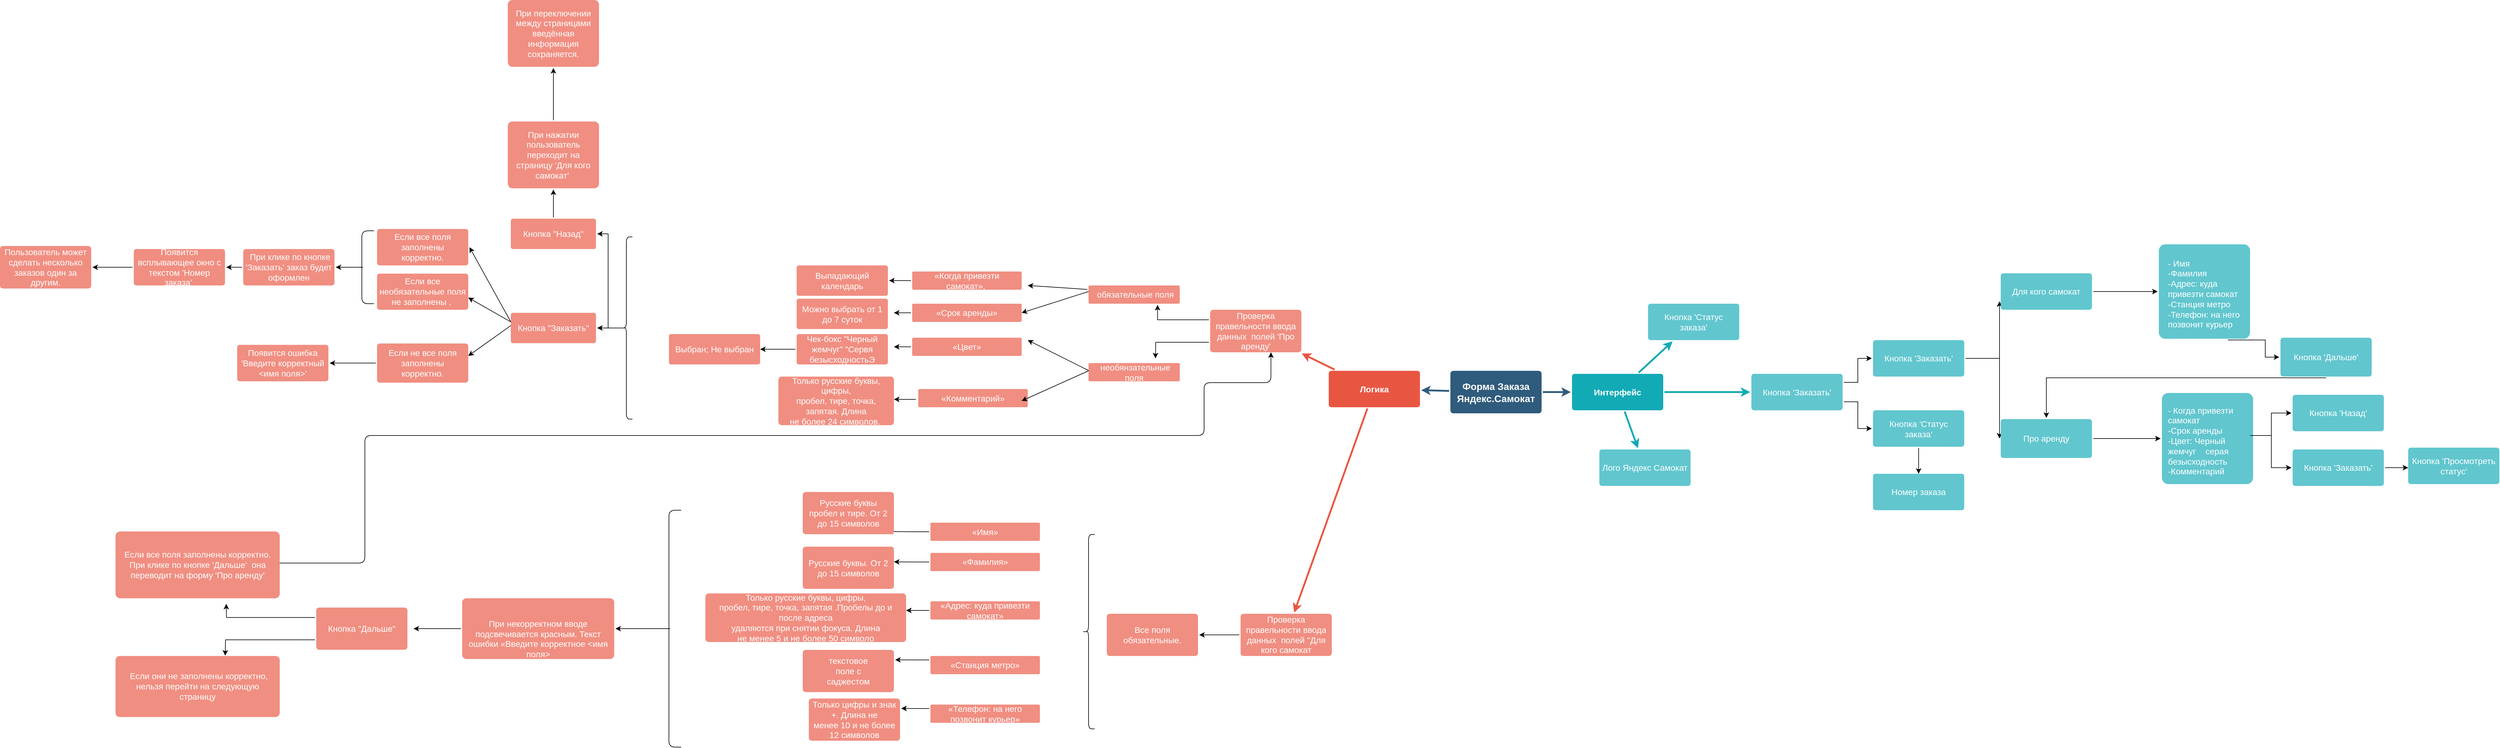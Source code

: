 <mxfile version="13.9.9" type="device"><diagram id="6a731a19-8d31-9384-78a2-239565b7b9f0" name="Page-1"><mxGraphModel dx="6885" dy="2850" grid="1" gridSize="10" guides="1" tooltips="1" connect="1" arrows="1" fold="1" page="1" pageScale="1" pageWidth="1169" pageHeight="827" background="#ffffff" math="0" shadow="0"><root><mxCell id="0"/><mxCell id="1" parent="0"/><mxCell id="1746" value="" style="edgeStyle=none;rounded=0;jumpStyle=none;html=1;shadow=0;labelBackgroundColor=none;startArrow=none;startFill=0;endArrow=classic;endFill=1;jettySize=auto;orthogonalLoop=1;strokeColor=#2F5B7C;strokeWidth=3;fontFamily=Helvetica;fontSize=16;fontColor=#23445D;spacing=5;" parent="1" source="1749" target="1771" edge="1"><mxGeometry relative="1" as="geometry"/></mxCell><mxCell id="1748" value="" style="edgeStyle=none;rounded=0;jumpStyle=none;html=1;shadow=0;labelBackgroundColor=none;startArrow=none;startFill=0;endArrow=classic;endFill=1;jettySize=auto;orthogonalLoop=1;strokeColor=#2F5B7C;strokeWidth=3;fontFamily=Helvetica;fontSize=16;fontColor=#23445D;spacing=5;" parent="1" source="1749" target="1753" edge="1"><mxGeometry relative="1" as="geometry"/></mxCell><mxCell id="1749" value="Форма Заказа Яндекс.Самокат" style="rounded=1;whiteSpace=wrap;html=1;shadow=0;labelBackgroundColor=none;strokeColor=none;strokeWidth=3;fillColor=#2F5B7C;fontFamily=Helvetica;fontSize=16;fontColor=#FFFFFF;align=center;fontStyle=1;spacing=5;arcSize=7;perimeterSpacing=2;" parent="1" vertex="1"><mxGeometry x="495" y="380.5" width="150" height="70" as="geometry"/></mxCell><mxCell id="1750" value="" style="edgeStyle=none;rounded=1;jumpStyle=none;html=1;shadow=0;labelBackgroundColor=none;startArrow=none;startFill=0;jettySize=auto;orthogonalLoop=1;strokeColor=#E85642;strokeWidth=3;fontFamily=Helvetica;fontSize=14;fontColor=#FFFFFF;spacing=5;fontStyle=1;fillColor=#b0e3e6;" parent="1" source="1753" target="1756" edge="1"><mxGeometry relative="1" as="geometry"/></mxCell><mxCell id="1751" value="" style="edgeStyle=none;rounded=1;jumpStyle=none;html=1;shadow=0;labelBackgroundColor=none;startArrow=none;startFill=0;jettySize=auto;orthogonalLoop=1;strokeColor=#E85642;strokeWidth=3;fontFamily=Helvetica;fontSize=14;fontColor=#FFFFFF;spacing=5;fontStyle=1;fillColor=#b0e3e6;" parent="1" source="1753" target="1755" edge="1"><mxGeometry relative="1" as="geometry"/></mxCell><mxCell id="1753" value="Логика" style="rounded=1;whiteSpace=wrap;html=1;shadow=0;labelBackgroundColor=none;strokeColor=none;strokeWidth=3;fillColor=#e85642;fontFamily=Helvetica;fontSize=14;fontColor=#FFFFFF;align=center;spacing=5;fontStyle=1;arcSize=7;perimeterSpacing=2;" parent="1" vertex="1"><mxGeometry x="295" y="380.5" width="150" height="60" as="geometry"/></mxCell><mxCell id="w2kbrGIP9AvG2Ph01cOz-1794" style="edgeStyle=orthogonalEdgeStyle;rounded=0;orthogonalLoop=1;jettySize=auto;html=1;exitX=0;exitY=0.5;exitDx=0;exitDy=0;" edge="1" parent="1" source="1755" target="w2kbrGIP9AvG2Ph01cOz-1793"><mxGeometry relative="1" as="geometry"/></mxCell><mxCell id="1755" value="Проверка правельности ввода данных&amp;nbsp; полей ''Для кого самокат" style="rounded=1;whiteSpace=wrap;html=1;shadow=0;labelBackgroundColor=none;strokeColor=none;strokeWidth=3;fillColor=#f08e81;fontFamily=Helvetica;fontSize=14;fontColor=#FFFFFF;align=center;spacing=5;fontStyle=0;arcSize=7;perimeterSpacing=2;" parent="1" vertex="1"><mxGeometry x="150" y="780.5" width="150" height="69.5" as="geometry"/></mxCell><mxCell id="w2kbrGIP9AvG2Ph01cOz-2081" style="edgeStyle=orthogonalEdgeStyle;rounded=0;orthogonalLoop=1;jettySize=auto;html=1;exitX=0;exitY=0.25;exitDx=0;exitDy=0;entryX=0.75;entryY=1;entryDx=0;entryDy=0;" edge="1" parent="1" source="1756" target="w2kbrGIP9AvG2Ph01cOz-2075"><mxGeometry relative="1" as="geometry"/></mxCell><mxCell id="w2kbrGIP9AvG2Ph01cOz-2082" style="edgeStyle=orthogonalEdgeStyle;rounded=0;orthogonalLoop=1;jettySize=auto;html=1;exitX=0;exitY=0.75;exitDx=0;exitDy=0;" edge="1" parent="1" source="1756"><mxGeometry relative="1" as="geometry"><mxPoint x="10" y="360" as="targetPoint"/></mxGeometry></mxCell><mxCell id="1756" value="Проверка правельности ввода данных&amp;nbsp; полей 'Про аренду'" style="rounded=1;whiteSpace=wrap;html=1;shadow=0;labelBackgroundColor=none;strokeColor=none;strokeWidth=3;fillColor=#f08e81;fontFamily=Helvetica;fontSize=14;fontColor=#FFFFFF;align=center;spacing=5;fontStyle=0;arcSize=7;perimeterSpacing=2;" parent="1" vertex="1"><mxGeometry x="100" y="280" width="150" height="70" as="geometry"/></mxCell><mxCell id="1771" value="Интерфейс" style="rounded=1;whiteSpace=wrap;html=1;shadow=0;labelBackgroundColor=none;strokeColor=none;strokeWidth=3;fillColor=#12aab5;fontFamily=Helvetica;fontSize=14;fontColor=#FFFFFF;align=center;spacing=5;fontStyle=1;arcSize=7;perimeterSpacing=2;" parent="1" vertex="1"><mxGeometry x="695" y="385.5" width="150" height="60" as="geometry"/></mxCell><mxCell id="1772" value="Лого Яндекс Самокат" style="rounded=1;whiteSpace=wrap;html=1;shadow=0;labelBackgroundColor=none;strokeColor=none;strokeWidth=3;fillColor=#61c6ce;fontFamily=Helvetica;fontSize=14;fontColor=#FFFFFF;align=center;spacing=5;fontStyle=0;arcSize=7;perimeterSpacing=2;" parent="1" vertex="1"><mxGeometry x="740" y="510" width="150" height="60" as="geometry"/></mxCell><mxCell id="1773" value="" style="edgeStyle=none;rounded=1;jumpStyle=none;html=1;shadow=0;labelBackgroundColor=none;startArrow=none;startFill=0;jettySize=auto;orthogonalLoop=1;strokeColor=#12AAB5;strokeWidth=3;fontFamily=Helvetica;fontSize=14;fontColor=#FFFFFF;spacing=5;fontStyle=1;fillColor=#b0e3e6;" parent="1" source="1771" target="1772" edge="1"><mxGeometry relative="1" as="geometry"/></mxCell><mxCell id="UYubLCSeGEd3iC1IsO_o-1856" style="edgeStyle=orthogonalEdgeStyle;rounded=0;orthogonalLoop=1;jettySize=auto;html=1;exitX=1;exitY=0.5;exitDx=0;exitDy=0;entryX=0;entryY=0.75;entryDx=0;entryDy=0;" parent="1" source="1774" target="UYubLCSeGEd3iC1IsO_o-1793" edge="1"><mxGeometry relative="1" as="geometry"/></mxCell><mxCell id="UYubLCSeGEd3iC1IsO_o-1858" style="edgeStyle=orthogonalEdgeStyle;rounded=0;orthogonalLoop=1;jettySize=auto;html=1;exitX=1;exitY=0.5;exitDx=0;exitDy=0;entryX=0;entryY=0.5;entryDx=0;entryDy=0;" parent="1" source="1774" target="UYubLCSeGEd3iC1IsO_o-1794" edge="1"><mxGeometry relative="1" as="geometry"/></mxCell><mxCell id="1774" value="Кнопка 'Заказать'" style="rounded=1;whiteSpace=wrap;html=1;shadow=0;labelBackgroundColor=none;strokeColor=none;strokeWidth=3;fillColor=#61c6ce;fontFamily=Helvetica;fontSize=14;fontColor=#FFFFFF;align=center;spacing=5;fontStyle=0;arcSize=7;perimeterSpacing=2;" parent="1" vertex="1"><mxGeometry x="1190" y="330" width="150" height="60" as="geometry"/></mxCell><mxCell id="UYubLCSeGEd3iC1IsO_o-1791" style="edgeStyle=orthogonalEdgeStyle;rounded=0;orthogonalLoop=1;jettySize=auto;html=1;exitX=1;exitY=0.25;exitDx=0;exitDy=0;entryX=0;entryY=0.5;entryDx=0;entryDy=0;" parent="1" source="1776" target="1774" edge="1"><mxGeometry relative="1" as="geometry"/></mxCell><mxCell id="UYubLCSeGEd3iC1IsO_o-1792" style="edgeStyle=orthogonalEdgeStyle;rounded=0;orthogonalLoop=1;jettySize=auto;html=1;exitX=1;exitY=0.75;exitDx=0;exitDy=0;entryX=0;entryY=0.5;entryDx=0;entryDy=0;" parent="1" source="1776" target="UYubLCSeGEd3iC1IsO_o-1779" edge="1"><mxGeometry relative="1" as="geometry"/></mxCell><mxCell id="1776" value="&lt;span&gt;Кнопка 'Заказать'&lt;/span&gt;" style="rounded=1;whiteSpace=wrap;html=1;shadow=0;labelBackgroundColor=none;strokeColor=none;strokeWidth=3;fillColor=#61c6ce;fontFamily=Helvetica;fontSize=14;fontColor=#FFFFFF;align=center;spacing=5;fontStyle=0;arcSize=7;perimeterSpacing=2;" parent="1" vertex="1"><mxGeometry x="990" y="385.5" width="150" height="60" as="geometry"/></mxCell><mxCell id="1777" value="" style="edgeStyle=none;rounded=1;jumpStyle=none;html=1;shadow=0;labelBackgroundColor=none;startArrow=none;startFill=0;jettySize=auto;orthogonalLoop=1;strokeColor=#12AAB5;strokeWidth=3;fontFamily=Helvetica;fontSize=14;fontColor=#FFFFFF;spacing=5;fontStyle=1;fillColor=#b0e3e6;" parent="1" source="1771" target="1776" edge="1"><mxGeometry relative="1" as="geometry"/></mxCell><mxCell id="1778" value="Кнопка 'Статус заказа'" style="rounded=1;whiteSpace=wrap;html=1;shadow=0;labelBackgroundColor=none;strokeColor=none;strokeWidth=3;fillColor=#61c6ce;fontFamily=Helvetica;fontSize=14;fontColor=#FFFFFF;align=center;spacing=5;fontStyle=0;arcSize=7;perimeterSpacing=2;" parent="1" vertex="1"><mxGeometry x="820" y="270" width="150" height="60" as="geometry"/></mxCell><mxCell id="UYubLCSeGEd3iC1IsO_o-1846" style="edgeStyle=orthogonalEdgeStyle;rounded=0;orthogonalLoop=1;jettySize=auto;html=1;exitX=0.5;exitY=1;exitDx=0;exitDy=0;" parent="1" source="UYubLCSeGEd3iC1IsO_o-1779" edge="1"><mxGeometry relative="1" as="geometry"><mxPoint x="1265" y="550" as="targetPoint"/></mxGeometry></mxCell><mxCell id="UYubLCSeGEd3iC1IsO_o-1779" value="Кнопка 'Статус заказа'" style="rounded=1;whiteSpace=wrap;html=1;shadow=0;labelBackgroundColor=none;strokeColor=none;strokeWidth=3;fillColor=#61c6ce;fontFamily=Helvetica;fontSize=14;fontColor=#FFFFFF;align=center;spacing=5;fontStyle=0;arcSize=7;perimeterSpacing=2;" parent="1" vertex="1"><mxGeometry x="1190" y="445.5" width="150" height="60" as="geometry"/></mxCell><mxCell id="UYubLCSeGEd3iC1IsO_o-1787" value="" style="edgeStyle=none;rounded=1;jumpStyle=none;html=1;shadow=0;labelBackgroundColor=none;startArrow=none;startFill=0;jettySize=auto;orthogonalLoop=1;strokeColor=#12AAB5;strokeWidth=3;fontFamily=Helvetica;fontSize=14;fontColor=#FFFFFF;spacing=5;fontStyle=1;fillColor=#b0e3e6;" parent="1" edge="1"><mxGeometry relative="1" as="geometry"><mxPoint x="804.632" y="383.5" as="sourcePoint"/><mxPoint x="860.368" y="332" as="targetPoint"/></mxGeometry></mxCell><mxCell id="UYubLCSeGEd3iC1IsO_o-1839" style="edgeStyle=orthogonalEdgeStyle;rounded=0;orthogonalLoop=1;jettySize=auto;html=1;exitX=1;exitY=0.5;exitDx=0;exitDy=0;entryX=0;entryY=0.5;entryDx=0;entryDy=0;" parent="1" source="UYubLCSeGEd3iC1IsO_o-1793" target="UYubLCSeGEd3iC1IsO_o-1828" edge="1"><mxGeometry relative="1" as="geometry"/></mxCell><mxCell id="UYubLCSeGEd3iC1IsO_o-1793" value="Для кого самокат" style="rounded=1;whiteSpace=wrap;html=1;shadow=0;labelBackgroundColor=none;strokeColor=none;strokeWidth=3;fillColor=#61c6ce;fontFamily=Helvetica;fontSize=14;fontColor=#FFFFFF;align=center;spacing=5;fontStyle=0;arcSize=7;perimeterSpacing=2;" parent="1" vertex="1"><mxGeometry x="1400" y="220" width="150" height="60" as="geometry"/></mxCell><mxCell id="UYubLCSeGEd3iC1IsO_o-1841" style="edgeStyle=orthogonalEdgeStyle;rounded=0;orthogonalLoop=1;jettySize=auto;html=1;exitX=1;exitY=0.5;exitDx=0;exitDy=0;entryX=0;entryY=0.5;entryDx=0;entryDy=0;" parent="1" source="UYubLCSeGEd3iC1IsO_o-1794" target="UYubLCSeGEd3iC1IsO_o-1840" edge="1"><mxGeometry relative="1" as="geometry"/></mxCell><mxCell id="UYubLCSeGEd3iC1IsO_o-1794" value="Про аренду" style="rounded=1;whiteSpace=wrap;html=1;shadow=0;labelBackgroundColor=none;strokeColor=none;strokeWidth=3;fillColor=#61c6ce;fontFamily=Helvetica;fontSize=14;fontColor=#FFFFFF;align=center;spacing=5;fontStyle=0;arcSize=7;perimeterSpacing=2;" parent="1" vertex="1"><mxGeometry x="1400" y="460" width="150" height="64" as="geometry"/></mxCell><mxCell id="UYubLCSeGEd3iC1IsO_o-1870" style="edgeStyle=orthogonalEdgeStyle;rounded=0;orthogonalLoop=1;jettySize=auto;html=1;exitX=0.75;exitY=1;exitDx=0;exitDy=0;" parent="1" source="UYubLCSeGEd3iC1IsO_o-1828" target="UYubLCSeGEd3iC1IsO_o-1850" edge="1"><mxGeometry relative="1" as="geometry"/></mxCell><mxCell id="UYubLCSeGEd3iC1IsO_o-1828" value="" style="rounded=1;whiteSpace=wrap;html=1;shadow=0;labelBackgroundColor=none;strokeColor=none;strokeWidth=3;fillColor=#61c6ce;fontFamily=Helvetica;fontSize=14;fontColor=#FFFFFF;align=center;spacing=5;fontStyle=0;arcSize=7;perimeterSpacing=2;" parent="1" vertex="1"><mxGeometry x="1660" y="172.25" width="150" height="155.5" as="geometry"/></mxCell><mxCell id="UYubLCSeGEd3iC1IsO_o-1833" value="&lt;font style=&quot;font-size: 14px&quot; color=&quot;#ffffff&quot;&gt;&lt;br&gt;&lt;br&gt;- Имя&lt;br&gt;-Фамилия&lt;br&gt;-Адрес: куда привезти самокат&lt;br&gt;-Станция метро&lt;br&gt;-Телефон: на него позвонит курьер&lt;/font&gt;" style="text;html=1;strokeColor=none;fillColor=none;spacing=5;spacingTop=-20;whiteSpace=wrap;overflow=hidden;rounded=0;" parent="1" vertex="1"><mxGeometry x="1670" y="172.25" width="140" height="139.5" as="geometry"/></mxCell><mxCell id="UYubLCSeGEd3iC1IsO_o-1840" value="" style="rounded=1;whiteSpace=wrap;html=1;shadow=0;labelBackgroundColor=none;strokeColor=none;strokeWidth=3;fillColor=#61c6ce;fontFamily=Helvetica;fontSize=14;fontColor=#FFFFFF;align=center;spacing=5;fontStyle=0;arcSize=7;perimeterSpacing=2;" parent="1" vertex="1"><mxGeometry x="1665" y="417" width="150" height="150" as="geometry"/></mxCell><mxCell id="UYubLCSeGEd3iC1IsO_o-1875" style="edgeStyle=orthogonalEdgeStyle;rounded=0;orthogonalLoop=1;jettySize=auto;html=1;exitX=1;exitY=0.5;exitDx=0;exitDy=0;entryX=0;entryY=0.5;entryDx=0;entryDy=0;" parent="1" source="UYubLCSeGEd3iC1IsO_o-1843" target="UYubLCSeGEd3iC1IsO_o-1872" edge="1"><mxGeometry relative="1" as="geometry"/></mxCell><mxCell id="UYubLCSeGEd3iC1IsO_o-1876" style="edgeStyle=orthogonalEdgeStyle;rounded=0;orthogonalLoop=1;jettySize=auto;html=1;exitX=1;exitY=0.5;exitDx=0;exitDy=0;entryX=0;entryY=0.5;entryDx=0;entryDy=0;" parent="1" source="UYubLCSeGEd3iC1IsO_o-1843" target="UYubLCSeGEd3iC1IsO_o-1871" edge="1"><mxGeometry relative="1" as="geometry"/></mxCell><mxCell id="UYubLCSeGEd3iC1IsO_o-1843" value="&lt;font style=&quot;font-size: 14px&quot; color=&quot;#ffffff&quot;&gt;&lt;br&gt;&lt;br&gt;- Когда привезти самокат&lt;br&gt;-Срок аренды&lt;br&gt;-Цвет: Черный жемчуг&amp;nbsp; &amp;nbsp; серая безысходность&lt;br&gt;-Комментарий&lt;br&gt;&lt;/font&gt;" style="text;html=1;strokeColor=none;fillColor=none;spacing=5;spacingTop=-20;whiteSpace=wrap;overflow=hidden;rounded=0;" parent="1" vertex="1"><mxGeometry x="1670" y="414" width="140" height="146" as="geometry"/></mxCell><mxCell id="UYubLCSeGEd3iC1IsO_o-1847" value="Номер заказа" style="rounded=1;whiteSpace=wrap;html=1;shadow=0;labelBackgroundColor=none;strokeColor=none;strokeWidth=3;fillColor=#61c6ce;fontFamily=Helvetica;fontSize=14;fontColor=#FFFFFF;align=center;spacing=5;fontStyle=0;arcSize=7;perimeterSpacing=2;" parent="1" vertex="1"><mxGeometry x="1190" y="550" width="150" height="60" as="geometry"/></mxCell><mxCell id="UYubLCSeGEd3iC1IsO_o-1867" style="edgeStyle=orthogonalEdgeStyle;rounded=0;orthogonalLoop=1;jettySize=auto;html=1;exitX=0.5;exitY=1;exitDx=0;exitDy=0;entryX=0.5;entryY=0;entryDx=0;entryDy=0;" parent="1" source="UYubLCSeGEd3iC1IsO_o-1850" target="UYubLCSeGEd3iC1IsO_o-1794" edge="1"><mxGeometry relative="1" as="geometry"/></mxCell><mxCell id="UYubLCSeGEd3iC1IsO_o-1850" value="Кнопка 'Дальше'" style="rounded=1;whiteSpace=wrap;html=1;shadow=0;labelBackgroundColor=none;strokeColor=none;strokeWidth=3;fillColor=#61c6ce;fontFamily=Helvetica;fontSize=14;fontColor=#FFFFFF;align=center;spacing=5;fontStyle=0;arcSize=7;perimeterSpacing=2;" parent="1" vertex="1"><mxGeometry x="1860" y="326" width="150" height="64" as="geometry"/></mxCell><mxCell id="UYubLCSeGEd3iC1IsO_o-1871" value="Кнопка 'Назад'" style="rounded=1;whiteSpace=wrap;html=1;shadow=0;labelBackgroundColor=none;strokeColor=none;strokeWidth=3;fillColor=#61c6ce;fontFamily=Helvetica;fontSize=14;fontColor=#FFFFFF;align=center;spacing=5;fontStyle=0;arcSize=7;perimeterSpacing=2;" parent="1" vertex="1"><mxGeometry x="1880" y="420" width="150" height="60" as="geometry"/></mxCell><mxCell id="BFGuVrrNIcgHleeimxCv-1802" style="edgeStyle=orthogonalEdgeStyle;rounded=0;orthogonalLoop=1;jettySize=auto;html=1;exitX=1;exitY=0.5;exitDx=0;exitDy=0;" parent="1" source="UYubLCSeGEd3iC1IsO_o-1872" edge="1"><mxGeometry relative="1" as="geometry"><mxPoint x="2070" y="539.857" as="targetPoint"/></mxGeometry></mxCell><mxCell id="UYubLCSeGEd3iC1IsO_o-1872" value="Кнопка 'Заказать'" style="rounded=1;whiteSpace=wrap;html=1;shadow=0;labelBackgroundColor=none;strokeColor=none;strokeWidth=3;fillColor=#61c6ce;fontFamily=Helvetica;fontSize=14;fontColor=#FFFFFF;align=center;spacing=5;fontStyle=0;arcSize=7;perimeterSpacing=2;" parent="1" vertex="1"><mxGeometry x="1880" y="510" width="150" height="60" as="geometry"/></mxCell><mxCell id="w2kbrGIP9AvG2Ph01cOz-2124" style="edgeStyle=orthogonalEdgeStyle;rounded=0;orthogonalLoop=1;jettySize=auto;html=1;exitX=0;exitY=0.5;exitDx=0;exitDy=0;entryX=1;entryY=0.5;entryDx=0;entryDy=0;" edge="1" parent="1" source="UYubLCSeGEd3iC1IsO_o-1880" target="w2kbrGIP9AvG2Ph01cOz-1778"><mxGeometry relative="1" as="geometry"/></mxCell><mxCell id="UYubLCSeGEd3iC1IsO_o-1880" value="Появится всплывающее окно с текстом 'Номер заказа'&amp;nbsp;" style="rounded=1;whiteSpace=wrap;html=1;shadow=0;labelBackgroundColor=none;strokeColor=none;strokeWidth=3;fillColor=#f08e81;fontFamily=Helvetica;fontSize=14;fontColor=#FFFFFF;align=center;spacing=5;fontStyle=0;arcSize=7;perimeterSpacing=2;" parent="1" vertex="1"><mxGeometry x="-1670" y="180" width="150" height="60" as="geometry"/></mxCell><mxCell id="w2kbrGIP9AvG2Ph01cOz-1993" style="edgeStyle=orthogonalEdgeStyle;rounded=0;orthogonalLoop=1;jettySize=auto;html=1;exitX=0.5;exitY=0;exitDx=0;exitDy=0;entryX=0.5;entryY=1;entryDx=0;entryDy=0;" edge="1" parent="1" source="UYubLCSeGEd3iC1IsO_o-1916" target="w2kbrGIP9AvG2Ph01cOz-1790"><mxGeometry relative="1" as="geometry"/></mxCell><mxCell id="UYubLCSeGEd3iC1IsO_o-1916" value="При нажатии пользователь переходит на страницу 'Для кого самокат'&amp;nbsp;" style="rounded=1;whiteSpace=wrap;html=1;shadow=0;labelBackgroundColor=none;strokeColor=none;strokeWidth=3;fillColor=#f08e81;fontFamily=Helvetica;fontSize=14;fontColor=#FFFFFF;align=center;spacing=5;fontStyle=0;arcSize=7;perimeterSpacing=2;" parent="1" vertex="1"><mxGeometry x="-1055" y="-30" width="150" height="110" as="geometry"/></mxCell><mxCell id="BFGuVrrNIcgHleeimxCv-1803" value="Кнопка 'Просмотреть статус'" style="rounded=1;whiteSpace=wrap;html=1;shadow=0;labelBackgroundColor=none;strokeColor=none;strokeWidth=3;fillColor=#61c6ce;fontFamily=Helvetica;fontSize=14;fontColor=#FFFFFF;align=center;spacing=5;fontStyle=0;arcSize=7;perimeterSpacing=2;" parent="1" vertex="1"><mxGeometry x="2070" y="507" width="150" height="60" as="geometry"/></mxCell><mxCell id="w2kbrGIP9AvG2Ph01cOz-1778" value="Пользователь может сделать несколько заказов один за другим." style="rounded=1;whiteSpace=wrap;html=1;shadow=0;labelBackgroundColor=none;strokeColor=none;strokeWidth=3;fillColor=#f08e81;fontFamily=Helvetica;fontSize=14;fontColor=#FFFFFF;align=center;spacing=5;fontStyle=0;arcSize=7;perimeterSpacing=2;" vertex="1" parent="1"><mxGeometry x="-1890" y="175" width="150" height="70" as="geometry"/></mxCell><mxCell id="w2kbrGIP9AvG2Ph01cOz-1790" value="При переключении между страницами введённая&lt;br/&gt;информация сохраняется." style="rounded=1;whiteSpace=wrap;html=1;shadow=0;labelBackgroundColor=none;strokeColor=none;strokeWidth=3;fillColor=#f08e81;fontFamily=Helvetica;fontSize=14;fontColor=#FFFFFF;align=center;spacing=5;fontStyle=0;arcSize=7;perimeterSpacing=2;" vertex="1" parent="1"><mxGeometry x="-1055" y="-230" width="150" height="110" as="geometry"/></mxCell><mxCell id="w2kbrGIP9AvG2Ph01cOz-1793" value="&lt;span&gt;Все поля обязательные.&lt;/span&gt;" style="rounded=1;whiteSpace=wrap;html=1;shadow=0;labelBackgroundColor=none;strokeColor=none;strokeWidth=3;fillColor=#f08e81;fontFamily=Helvetica;fontSize=14;fontColor=#FFFFFF;align=center;spacing=5;fontStyle=0;arcSize=7;perimeterSpacing=2;" vertex="1" parent="1"><mxGeometry x="-70" y="780.5" width="150" height="69.5" as="geometry"/></mxCell><mxCell id="w2kbrGIP9AvG2Ph01cOz-1814" value="Если все поля заполнены корректно." style="rounded=1;whiteSpace=wrap;html=1;shadow=0;labelBackgroundColor=none;strokeColor=none;strokeWidth=3;fillColor=#f08e81;fontFamily=Helvetica;fontSize=14;fontColor=#FFFFFF;align=center;spacing=5;fontStyle=0;arcSize=7;perimeterSpacing=2;" vertex="1" parent="1"><mxGeometry x="-1270" y="147" width="150" height="60" as="geometry"/></mxCell><mxCell id="w2kbrGIP9AvG2Ph01cOz-2023" style="edgeStyle=orthogonalEdgeStyle;rounded=0;orthogonalLoop=1;jettySize=auto;html=1;exitX=0;exitY=0.5;exitDx=0;exitDy=0;entryX=1;entryY=0.5;entryDx=0;entryDy=0;" edge="1" parent="1" source="w2kbrGIP9AvG2Ph01cOz-1815" target="w2kbrGIP9AvG2Ph01cOz-2021"><mxGeometry relative="1" as="geometry"/></mxCell><mxCell id="w2kbrGIP9AvG2Ph01cOz-1815" value="«Когда привезти самокат»,&amp;nbsp;" style="rounded=1;whiteSpace=wrap;html=1;shadow=0;labelBackgroundColor=none;strokeColor=none;strokeWidth=3;fillColor=#f08e81;fontFamily=Helvetica;fontSize=14;fontColor=#FFFFFF;align=center;spacing=5;fontStyle=0;arcSize=7;perimeterSpacing=2;" vertex="1" parent="1"><mxGeometry x="-390" y="217" width="180" height="30" as="geometry"/></mxCell><mxCell id="w2kbrGIP9AvG2Ph01cOz-2054" style="edgeStyle=orthogonalEdgeStyle;rounded=0;orthogonalLoop=1;jettySize=auto;html=1;exitX=0;exitY=0.5;exitDx=0;exitDy=0;" edge="1" parent="1" source="w2kbrGIP9AvG2Ph01cOz-1826"><mxGeometry relative="1" as="geometry"><mxPoint x="-420" y="341" as="targetPoint"/></mxGeometry></mxCell><mxCell id="w2kbrGIP9AvG2Ph01cOz-1826" value="&#10;&#10;«Цвет»&#10;&#10;" style="rounded=1;whiteSpace=wrap;html=1;shadow=0;labelBackgroundColor=none;strokeColor=none;strokeWidth=3;fillColor=#f08e81;fontFamily=Helvetica;fontSize=14;fontColor=#FFFFFF;align=center;spacing=5;fontStyle=0;arcSize=7;perimeterSpacing=2;" vertex="1" parent="1"><mxGeometry x="-390" y="326" width="180" height="30" as="geometry"/></mxCell><mxCell id="w2kbrGIP9AvG2Ph01cOz-1829" value="«Комментарий»" style="rounded=1;whiteSpace=wrap;html=1;shadow=0;labelBackgroundColor=none;strokeColor=none;strokeWidth=3;fillColor=#f08e81;fontFamily=Helvetica;fontSize=14;fontColor=#FFFFFF;align=center;spacing=5;fontStyle=0;arcSize=7;perimeterSpacing=2;" vertex="1" parent="1"><mxGeometry x="-380" y="410.5" width="180" height="30" as="geometry"/></mxCell><mxCell id="w2kbrGIP9AvG2Ph01cOz-2028" style="edgeStyle=orthogonalEdgeStyle;rounded=0;orthogonalLoop=1;jettySize=auto;html=1;exitX=0;exitY=0.5;exitDx=0;exitDy=0;" edge="1" parent="1" source="w2kbrGIP9AvG2Ph01cOz-1833"><mxGeometry relative="1" as="geometry"><mxPoint x="-420" y="285" as="targetPoint"/></mxGeometry></mxCell><mxCell id="w2kbrGIP9AvG2Ph01cOz-1833" value="&#10;&#10;«Срок аренды»&#10;&#10;" style="rounded=1;whiteSpace=wrap;html=1;shadow=0;labelBackgroundColor=none;strokeColor=none;strokeWidth=3;fillColor=#f08e81;fontFamily=Helvetica;fontSize=14;fontColor=#FFFFFF;align=center;spacing=5;fontStyle=0;arcSize=7;perimeterSpacing=2;" vertex="1" parent="1"><mxGeometry x="-390" y="270" width="180" height="30" as="geometry"/></mxCell><mxCell id="w2kbrGIP9AvG2Ph01cOz-2119" style="edgeStyle=orthogonalEdgeStyle;rounded=0;orthogonalLoop=1;jettySize=auto;html=1;exitX=0;exitY=0.5;exitDx=0;exitDy=0;entryX=1;entryY=0.5;entryDx=0;entryDy=0;" edge="1" parent="1" source="w2kbrGIP9AvG2Ph01cOz-1835" target="UYubLCSeGEd3iC1IsO_o-1880"><mxGeometry relative="1" as="geometry"/></mxCell><mxCell id="w2kbrGIP9AvG2Ph01cOz-1835" value="&amp;nbsp;При клике по кнопке 'Заказать' заказ будет оформлен" style="rounded=1;whiteSpace=wrap;html=1;shadow=0;labelBackgroundColor=none;strokeColor=none;strokeWidth=3;fillColor=#f08e81;fontFamily=Helvetica;fontSize=14;fontColor=#FFFFFF;align=center;spacing=5;fontStyle=0;arcSize=7;perimeterSpacing=2;" vertex="1" parent="1"><mxGeometry x="-1490" y="180" width="150" height="60" as="geometry"/></mxCell><mxCell id="w2kbrGIP9AvG2Ph01cOz-1876" value="Если все необязательные поля не заполнены ,&amp;nbsp;" style="rounded=1;whiteSpace=wrap;html=1;shadow=0;labelBackgroundColor=none;strokeColor=none;strokeWidth=3;fillColor=#f08e81;fontFamily=Helvetica;fontSize=14;fontColor=#FFFFFF;align=center;spacing=5;fontStyle=0;arcSize=7;perimeterSpacing=2;" vertex="1" parent="1"><mxGeometry x="-1270" y="220.5" width="150" height="59.5" as="geometry"/></mxCell><mxCell id="w2kbrGIP9AvG2Ph01cOz-1969" style="edgeStyle=orthogonalEdgeStyle;rounded=0;orthogonalLoop=1;jettySize=auto;html=1;exitX=0;exitY=0.5;exitDx=0;exitDy=0;entryX=0.922;entryY=0.912;entryDx=0;entryDy=0;entryPerimeter=0;" edge="1" parent="1" source="w2kbrGIP9AvG2Ph01cOz-1931" target="w2kbrGIP9AvG2Ph01cOz-1964"><mxGeometry relative="1" as="geometry"/></mxCell><mxCell id="w2kbrGIP9AvG2Ph01cOz-1931" value="&#10;&#10;«Имя»&#10;&#10;" style="rounded=1;whiteSpace=wrap;html=1;shadow=0;labelBackgroundColor=none;strokeColor=none;strokeWidth=3;fillColor=#f08e81;fontFamily=Helvetica;fontSize=14;fontColor=#FFFFFF;align=center;spacing=5;fontStyle=0;arcSize=7;perimeterSpacing=2;" vertex="1" parent="1"><mxGeometry x="-360" y="630.5" width="180" height="30" as="geometry"/></mxCell><mxCell id="w2kbrGIP9AvG2Ph01cOz-1974" style="edgeStyle=orthogonalEdgeStyle;rounded=0;orthogonalLoop=1;jettySize=auto;html=1;exitX=0;exitY=0.5;exitDx=0;exitDy=0;" edge="1" parent="1" source="w2kbrGIP9AvG2Ph01cOz-1933"><mxGeometry relative="1" as="geometry"><mxPoint x="-420" y="695" as="targetPoint"/></mxGeometry></mxCell><mxCell id="w2kbrGIP9AvG2Ph01cOz-1933" value="&#10;&#10;«Фамилия»&#10;&#10;" style="rounded=1;whiteSpace=wrap;html=1;shadow=0;labelBackgroundColor=none;strokeColor=none;strokeWidth=3;fillColor=#f08e81;fontFamily=Helvetica;fontSize=14;fontColor=#FFFFFF;align=center;spacing=5;fontStyle=0;arcSize=7;perimeterSpacing=2;" vertex="1" parent="1"><mxGeometry x="-360" y="680.25" width="180" height="30" as="geometry"/></mxCell><mxCell id="w2kbrGIP9AvG2Ph01cOz-1976" style="edgeStyle=orthogonalEdgeStyle;rounded=0;orthogonalLoop=1;jettySize=auto;html=1;exitX=0;exitY=0.5;exitDx=0;exitDy=0;" edge="1" parent="1" source="w2kbrGIP9AvG2Ph01cOz-1934"><mxGeometry relative="1" as="geometry"><mxPoint x="-400" y="775" as="targetPoint"/></mxGeometry></mxCell><mxCell id="w2kbrGIP9AvG2Ph01cOz-1934" value="&#10;&#10;«Адрес: куда привезти самокат»&#10;&#10;" style="rounded=1;whiteSpace=wrap;html=1;shadow=0;labelBackgroundColor=none;strokeColor=none;strokeWidth=3;fillColor=#f08e81;fontFamily=Helvetica;fontSize=14;fontColor=#FFFFFF;align=center;spacing=5;fontStyle=0;arcSize=7;perimeterSpacing=2;" vertex="1" parent="1"><mxGeometry x="-360" y="760" width="180" height="30" as="geometry"/></mxCell><mxCell id="w2kbrGIP9AvG2Ph01cOz-1981" style="edgeStyle=orthogonalEdgeStyle;rounded=0;orthogonalLoop=1;jettySize=auto;html=1;exitX=0;exitY=0.25;exitDx=0;exitDy=0;entryX=1;entryY=0.25;entryDx=0;entryDy=0;" edge="1" parent="1" source="w2kbrGIP9AvG2Ph01cOz-1955" target="w2kbrGIP9AvG2Ph01cOz-1980"><mxGeometry relative="1" as="geometry"/></mxCell><mxCell id="w2kbrGIP9AvG2Ph01cOz-1955" value="&#10;&#10;«Станция метро»&#10;&#10;" style="rounded=1;whiteSpace=wrap;html=1;shadow=0;labelBackgroundColor=none;strokeColor=none;strokeWidth=3;fillColor=#f08e81;fontFamily=Helvetica;fontSize=14;fontColor=#FFFFFF;align=center;spacing=5;fontStyle=0;arcSize=7;perimeterSpacing=2;" vertex="1" parent="1"><mxGeometry x="-360" y="850" width="180" height="30" as="geometry"/></mxCell><mxCell id="w2kbrGIP9AvG2Ph01cOz-1984" style="edgeStyle=orthogonalEdgeStyle;rounded=0;orthogonalLoop=1;jettySize=auto;html=1;exitX=0;exitY=0.25;exitDx=0;exitDy=0;entryX=1;entryY=0.25;entryDx=0;entryDy=0;" edge="1" parent="1" source="w2kbrGIP9AvG2Ph01cOz-1956" target="w2kbrGIP9AvG2Ph01cOz-1982"><mxGeometry relative="1" as="geometry"/></mxCell><mxCell id="w2kbrGIP9AvG2Ph01cOz-1956" value="&#10;&#10;«Телефон: на него позвонит курьер»&#10;&#10;" style="rounded=1;whiteSpace=wrap;html=1;shadow=0;labelBackgroundColor=none;strokeColor=none;strokeWidth=3;fillColor=#f08e81;fontFamily=Helvetica;fontSize=14;fontColor=#FFFFFF;align=center;spacing=5;fontStyle=0;arcSize=7;perimeterSpacing=2;" vertex="1" parent="1"><mxGeometry x="-360" y="930" width="180" height="30" as="geometry"/></mxCell><mxCell id="w2kbrGIP9AvG2Ph01cOz-1964" value="Русские буквы пробел и тире. От 2 до 15 символов" style="rounded=1;whiteSpace=wrap;html=1;shadow=0;labelBackgroundColor=none;strokeColor=none;strokeWidth=3;fillColor=#f08e81;fontFamily=Helvetica;fontSize=14;fontColor=#FFFFFF;align=center;spacing=5;fontStyle=0;arcSize=7;perimeterSpacing=2;" vertex="1" parent="1"><mxGeometry x="-570" y="580" width="150" height="69.5" as="geometry"/></mxCell><mxCell id="w2kbrGIP9AvG2Ph01cOz-1987" style="edgeStyle=orthogonalEdgeStyle;rounded=0;orthogonalLoop=1;jettySize=auto;html=1;exitX=0;exitY=0.5;exitDx=0;exitDy=0;" edge="1" parent="1" source="w2kbrGIP9AvG2Ph01cOz-1967"><mxGeometry relative="1" as="geometry"><mxPoint x="-1210" y="805" as="targetPoint"/></mxGeometry></mxCell><mxCell id="w2kbrGIP9AvG2Ph01cOz-1967" value="&lt;br&gt;&lt;br&gt;При некорректном вводе&lt;br&gt;подсвечивается красным. Текст&lt;br&gt;ошибки «Введите корректное &amp;lt;имя поля&amp;gt;&lt;br&gt;" style="rounded=1;whiteSpace=wrap;html=1;shadow=0;labelBackgroundColor=none;strokeColor=none;strokeWidth=3;fillColor=#f08e81;fontFamily=Helvetica;fontSize=14;fontColor=#FFFFFF;align=center;spacing=5;fontStyle=0;arcSize=7;perimeterSpacing=2;" vertex="1" parent="1"><mxGeometry x="-1130" y="755" width="250" height="100" as="geometry"/></mxCell><mxCell id="w2kbrGIP9AvG2Ph01cOz-1970" value="Русские буквы. От 2 до 15 символов" style="rounded=1;whiteSpace=wrap;html=1;shadow=0;labelBackgroundColor=none;strokeColor=none;strokeWidth=3;fillColor=#f08e81;fontFamily=Helvetica;fontSize=14;fontColor=#FFFFFF;align=center;spacing=5;fontStyle=0;arcSize=7;perimeterSpacing=2;" vertex="1" parent="1"><mxGeometry x="-570" y="670" width="150" height="69.5" as="geometry"/></mxCell><mxCell id="w2kbrGIP9AvG2Ph01cOz-1975" value="Только русские буквы, цифры,&lt;br&gt;пробел, тире, точка, запятая .Пробелы до и после адреса&lt;br&gt;удаляются при снятии фокуса.&amp;nbsp;Длина&lt;br/&gt;не менее 5 и не более 50 символо" style="rounded=1;whiteSpace=wrap;html=1;shadow=0;labelBackgroundColor=none;strokeColor=none;strokeWidth=3;fillColor=#f08e81;fontFamily=Helvetica;fontSize=14;fontColor=#FFFFFF;align=center;spacing=5;fontStyle=0;arcSize=7;perimeterSpacing=2;" vertex="1" parent="1"><mxGeometry x="-730" y="747" width="330" height="80" as="geometry"/></mxCell><mxCell id="w2kbrGIP9AvG2Ph01cOz-1980" value="&#10;&#10;текстовое&#10;поле с&#10;саджестом&#10;&#10;" style="rounded=1;whiteSpace=wrap;html=1;shadow=0;labelBackgroundColor=none;strokeColor=none;strokeWidth=3;fillColor=#f08e81;fontFamily=Helvetica;fontSize=14;fontColor=#FFFFFF;align=center;spacing=5;fontStyle=0;arcSize=7;perimeterSpacing=2;" vertex="1" parent="1"><mxGeometry x="-570" y="840" width="150" height="69.5" as="geometry"/></mxCell><mxCell id="w2kbrGIP9AvG2Ph01cOz-1982" value="Только цифры и знак +. Длина не&lt;br/&gt;менее 10 и не более 12 символов" style="rounded=1;whiteSpace=wrap;html=1;shadow=0;labelBackgroundColor=none;strokeColor=none;strokeWidth=3;fillColor=#f08e81;fontFamily=Helvetica;fontSize=14;fontColor=#FFFFFF;align=center;spacing=5;fontStyle=0;arcSize=7;perimeterSpacing=2;" vertex="1" parent="1"><mxGeometry x="-560" y="920" width="150" height="69.5" as="geometry"/></mxCell><mxCell id="w2kbrGIP9AvG2Ph01cOz-1986" style="edgeStyle=orthogonalEdgeStyle;rounded=0;orthogonalLoop=1;jettySize=auto;html=1;exitX=0.1;exitY=0.5;exitDx=0;exitDy=0;exitPerimeter=0;entryX=1;entryY=0.5;entryDx=0;entryDy=0;" edge="1" parent="1" source="w2kbrGIP9AvG2Ph01cOz-1985" target="w2kbrGIP9AvG2Ph01cOz-1967"><mxGeometry relative="1" as="geometry"/></mxCell><mxCell id="w2kbrGIP9AvG2Ph01cOz-1985" value="" style="shape=curlyBracket;whiteSpace=wrap;html=1;rounded=1;size=0;" vertex="1" parent="1"><mxGeometry x="-790" y="610" width="20" height="390" as="geometry"/></mxCell><mxCell id="w2kbrGIP9AvG2Ph01cOz-1989" style="edgeStyle=orthogonalEdgeStyle;rounded=0;orthogonalLoop=1;jettySize=auto;html=1;exitX=0;exitY=0.25;exitDx=0;exitDy=0;entryX=0.562;entryY=1.069;entryDx=0;entryDy=0;entryPerimeter=0;" edge="1" parent="1" source="w2kbrGIP9AvG2Ph01cOz-1988"><mxGeometry relative="1" as="geometry"><mxPoint x="-1518.012" y="764.211" as="targetPoint"/></mxGeometry></mxCell><mxCell id="w2kbrGIP9AvG2Ph01cOz-1990" style="edgeStyle=orthogonalEdgeStyle;rounded=0;orthogonalLoop=1;jettySize=auto;html=1;exitX=0;exitY=0.75;exitDx=0;exitDy=0;entryX=0.556;entryY=0.012;entryDx=0;entryDy=0;entryPerimeter=0;" edge="1" parent="1" source="w2kbrGIP9AvG2Ph01cOz-1988"><mxGeometry relative="1" as="geometry"><mxPoint x="-1519.656" y="849.368" as="targetPoint"/></mxGeometry></mxCell><mxCell id="w2kbrGIP9AvG2Ph01cOz-1988" value="Кнопка &quot;Дальше&quot;" style="rounded=1;whiteSpace=wrap;html=1;shadow=0;labelBackgroundColor=none;strokeColor=none;strokeWidth=3;fillColor=#f08e81;fontFamily=Helvetica;fontSize=14;fontColor=#FFFFFF;align=center;spacing=5;fontStyle=0;arcSize=7;perimeterSpacing=2;" vertex="1" parent="1"><mxGeometry x="-1370" y="770.25" width="150" height="69.5" as="geometry"/></mxCell><mxCell id="w2kbrGIP9AvG2Ph01cOz-1994" value="" style="shape=curlyBracket;whiteSpace=wrap;html=1;rounded=1;" vertex="1" parent="1"><mxGeometry x="-110" y="650" width="20" height="320" as="geometry"/></mxCell><mxCell id="w2kbrGIP9AvG2Ph01cOz-1997" value="Если все поля заполнены корректно. При клике по кнопке 'Дальше'&amp;nbsp; она переводит на форму 'Про аренду'" style="rounded=1;whiteSpace=wrap;html=1;shadow=0;labelBackgroundColor=none;strokeColor=none;strokeWidth=3;fillColor=#f08e81;fontFamily=Helvetica;fontSize=14;fontColor=#FFFFFF;align=center;spacing=5;fontStyle=0;arcSize=7;perimeterSpacing=2;" vertex="1" parent="1"><mxGeometry x="-1700" y="645" width="270" height="110" as="geometry"/></mxCell><mxCell id="w2kbrGIP9AvG2Ph01cOz-1998" value="&amp;nbsp;Если они не заполнены корректно, нельзя перейти на следующую страницу" style="rounded=1;whiteSpace=wrap;html=1;shadow=0;labelBackgroundColor=none;strokeColor=none;strokeWidth=3;fillColor=#f08e81;fontFamily=Helvetica;fontSize=14;fontColor=#FFFFFF;align=center;spacing=5;fontStyle=0;arcSize=7;perimeterSpacing=2;" vertex="1" parent="1"><mxGeometry x="-1700" y="850" width="270" height="100.5" as="geometry"/></mxCell><mxCell id="w2kbrGIP9AvG2Ph01cOz-2006" value="" style="edgeStyle=segmentEdgeStyle;endArrow=classic;html=1;entryX=0.662;entryY=0.973;entryDx=0;entryDy=0;entryPerimeter=0;" edge="1" parent="1" target="1756"><mxGeometry width="50" height="50" relative="1" as="geometry"><mxPoint x="-1430" y="697" as="sourcePoint"/><mxPoint x="40" y="397" as="targetPoint"/><Array as="points"><mxPoint x="-1290" y="697"/><mxPoint x="-1290" y="487"/><mxPoint x="90" y="487"/><mxPoint x="90" y="400"/><mxPoint x="200" y="400"/></Array></mxGeometry></mxCell><mxCell id="w2kbrGIP9AvG2Ph01cOz-2021" value="Выпадающий календарь" style="rounded=1;whiteSpace=wrap;html=1;shadow=0;labelBackgroundColor=none;strokeColor=none;strokeWidth=3;fillColor=#f08e81;fontFamily=Helvetica;fontSize=14;fontColor=#FFFFFF;align=center;spacing=5;fontStyle=0;arcSize=7;perimeterSpacing=2;" vertex="1" parent="1"><mxGeometry x="-580" y="207" width="150" height="50" as="geometry"/></mxCell><mxCell id="w2kbrGIP9AvG2Ph01cOz-2024" value="Можно выбрать от 1 до 7 суток" style="rounded=1;whiteSpace=wrap;html=1;shadow=0;labelBackgroundColor=none;strokeColor=none;strokeWidth=3;fillColor=#f08e81;fontFamily=Helvetica;fontSize=14;fontColor=#FFFFFF;align=center;spacing=5;fontStyle=0;arcSize=7;perimeterSpacing=2;" vertex="1" parent="1"><mxGeometry x="-580" y="261.75" width="150" height="50" as="geometry"/></mxCell><mxCell id="w2kbrGIP9AvG2Ph01cOz-2036" value="Только русские буквы, цифры,&lt;br/&gt;пробел, тире, точка, запятая. Длина&lt;br/&gt;не более 24 символов.&amp;nbsp;" style="rounded=1;whiteSpace=wrap;html=1;shadow=0;labelBackgroundColor=none;strokeColor=none;strokeWidth=3;fillColor=#f08e81;fontFamily=Helvetica;fontSize=14;fontColor=#FFFFFF;align=center;spacing=5;fontStyle=0;arcSize=7;perimeterSpacing=2;" vertex="1" parent="1"><mxGeometry x="-610" y="390" width="190" height="80" as="geometry"/></mxCell><mxCell id="w2kbrGIP9AvG2Ph01cOz-2044" style="edgeStyle=orthogonalEdgeStyle;rounded=0;orthogonalLoop=1;jettySize=auto;html=1;exitX=0;exitY=0.5;exitDx=0;exitDy=0;entryX=1;entryY=0.5;entryDx=0;entryDy=0;" edge="1" parent="1"><mxGeometry relative="1" as="geometry"><mxPoint x="-384" y="427.5" as="sourcePoint"/><mxPoint x="-420" y="427.5" as="targetPoint"/><Array as="points"><mxPoint x="-402" y="427.75"/><mxPoint x="-402" y="427.75"/></Array></mxGeometry></mxCell><mxCell id="w2kbrGIP9AvG2Ph01cOz-2052" style="edgeStyle=orthogonalEdgeStyle;rounded=0;orthogonalLoop=1;jettySize=auto;html=1;exitX=0;exitY=0.5;exitDx=0;exitDy=0;" edge="1" parent="1" source="w2kbrGIP9AvG2Ph01cOz-2051"><mxGeometry relative="1" as="geometry"><mxPoint x="-640" y="345" as="targetPoint"/></mxGeometry></mxCell><mxCell id="w2kbrGIP9AvG2Ph01cOz-2051" value="Чек-бокс &quot;Черный жемчуг&quot; &quot;Сервя безысходностьЭ" style="rounded=1;whiteSpace=wrap;html=1;shadow=0;labelBackgroundColor=none;strokeColor=none;strokeWidth=3;fillColor=#f08e81;fontFamily=Helvetica;fontSize=14;fontColor=#FFFFFF;align=center;spacing=5;fontStyle=0;arcSize=7;perimeterSpacing=2;" vertex="1" parent="1"><mxGeometry x="-580" y="320" width="150" height="50" as="geometry"/></mxCell><mxCell id="w2kbrGIP9AvG2Ph01cOz-2053" value="Выбран; Не выбран" style="rounded=1;whiteSpace=wrap;html=1;shadow=0;labelBackgroundColor=none;strokeColor=none;strokeWidth=3;fillColor=#f08e81;fontFamily=Helvetica;fontSize=14;fontColor=#FFFFFF;align=center;spacing=5;fontStyle=0;arcSize=7;perimeterSpacing=2;" vertex="1" parent="1"><mxGeometry x="-790" y="320" width="150" height="50" as="geometry"/></mxCell><mxCell id="w2kbrGIP9AvG2Ph01cOz-2123" value="" style="edgeStyle=orthogonalEdgeStyle;rounded=0;orthogonalLoop=1;jettySize=auto;html=1;" edge="1" parent="1" source="w2kbrGIP9AvG2Ph01cOz-2064" target="w2kbrGIP9AvG2Ph01cOz-2120"><mxGeometry relative="1" as="geometry"/></mxCell><mxCell id="w2kbrGIP9AvG2Ph01cOz-2064" value="Если не все поля заполнены корректно." style="rounded=1;whiteSpace=wrap;html=1;shadow=0;labelBackgroundColor=none;strokeColor=none;strokeWidth=3;fillColor=#f08e81;fontFamily=Helvetica;fontSize=14;fontColor=#FFFFFF;align=center;spacing=5;fontStyle=0;arcSize=7;perimeterSpacing=2;" vertex="1" parent="1"><mxGeometry x="-1270" y="335.5" width="150" height="64.5" as="geometry"/></mxCell><mxCell id="w2kbrGIP9AvG2Ph01cOz-2069" value="Кнопка &quot;Заказать&quot;" style="rounded=1;whiteSpace=wrap;html=1;shadow=0;labelBackgroundColor=none;strokeColor=none;strokeWidth=3;fillColor=#f08e81;fontFamily=Helvetica;fontSize=14;fontColor=#FFFFFF;align=center;spacing=5;fontStyle=0;arcSize=7;perimeterSpacing=2;" vertex="1" parent="1"><mxGeometry x="-1050" y="285" width="140" height="50" as="geometry"/></mxCell><mxCell id="w2kbrGIP9AvG2Ph01cOz-2075" value="&amp;nbsp;обязательные поля" style="rounded=1;whiteSpace=wrap;html=1;shadow=0;labelBackgroundColor=none;strokeColor=none;strokeWidth=3;fillColor=#f08e81;fontFamily=Helvetica;fontSize=14;fontColor=#FFFFFF;align=center;spacing=5;fontStyle=0;arcSize=7;perimeterSpacing=2;" vertex="1" parent="1"><mxGeometry x="-100" y="240" width="150" height="30" as="geometry"/></mxCell><mxCell id="w2kbrGIP9AvG2Ph01cOz-2077" value="&amp;nbsp;необянзательные поля" style="rounded=1;whiteSpace=wrap;html=1;shadow=0;labelBackgroundColor=none;strokeColor=none;strokeWidth=3;fillColor=#f08e81;fontFamily=Helvetica;fontSize=14;fontColor=#FFFFFF;align=center;spacing=5;fontStyle=0;arcSize=7;perimeterSpacing=2;" vertex="1" parent="1"><mxGeometry x="-100" y="367.75" width="150" height="30" as="geometry"/></mxCell><mxCell id="w2kbrGIP9AvG2Ph01cOz-2129" style="edgeStyle=orthogonalEdgeStyle;rounded=0;orthogonalLoop=1;jettySize=auto;html=1;exitX=0.1;exitY=0.5;exitDx=0;exitDy=0;exitPerimeter=0;entryX=1;entryY=0.5;entryDx=0;entryDy=0;" edge="1" parent="1" source="w2kbrGIP9AvG2Ph01cOz-2083" target="w2kbrGIP9AvG2Ph01cOz-2069"><mxGeometry relative="1" as="geometry"/></mxCell><mxCell id="w2kbrGIP9AvG2Ph01cOz-2135" style="edgeStyle=orthogonalEdgeStyle;rounded=0;orthogonalLoop=1;jettySize=auto;html=1;exitX=0.1;exitY=0.5;exitDx=0;exitDy=0;exitPerimeter=0;entryX=1;entryY=0.5;entryDx=0;entryDy=0;" edge="1" parent="1" source="w2kbrGIP9AvG2Ph01cOz-2083" target="w2kbrGIP9AvG2Ph01cOz-2132"><mxGeometry relative="1" as="geometry"/></mxCell><mxCell id="w2kbrGIP9AvG2Ph01cOz-2083" value="" style="shape=curlyBracket;whiteSpace=wrap;html=1;rounded=1;" vertex="1" parent="1"><mxGeometry x="-870" y="160" width="20" height="300" as="geometry"/></mxCell><mxCell id="w2kbrGIP9AvG2Ph01cOz-2104" value="" style="endArrow=classic;html=1;" edge="1" parent="1"><mxGeometry width="50" height="50" relative="1" as="geometry"><mxPoint x="-1050" y="300" as="sourcePoint"/><mxPoint x="-1120" y="260" as="targetPoint"/></mxGeometry></mxCell><mxCell id="w2kbrGIP9AvG2Ph01cOz-2106" value="" style="endArrow=classic;html=1;" edge="1" parent="1"><mxGeometry width="50" height="50" relative="1" as="geometry"><mxPoint x="-1050" y="306" as="sourcePoint"/><mxPoint x="-1120" y="356" as="targetPoint"/></mxGeometry></mxCell><mxCell id="w2kbrGIP9AvG2Ph01cOz-2108" value="" style="endArrow=classic;html=1;entryX=1;entryY=0.5;entryDx=0;entryDy=0;" edge="1" parent="1" target="w2kbrGIP9AvG2Ph01cOz-1814"><mxGeometry width="50" height="50" relative="1" as="geometry"><mxPoint x="-1050" y="300" as="sourcePoint"/><mxPoint x="-1090" y="247" as="targetPoint"/></mxGeometry></mxCell><mxCell id="w2kbrGIP9AvG2Ph01cOz-2116" style="edgeStyle=orthogonalEdgeStyle;rounded=0;orthogonalLoop=1;jettySize=auto;html=1;exitX=0.1;exitY=0.5;exitDx=0;exitDy=0;exitPerimeter=0;" edge="1" parent="1" source="w2kbrGIP9AvG2Ph01cOz-2113" target="w2kbrGIP9AvG2Ph01cOz-1835"><mxGeometry relative="1" as="geometry"/></mxCell><mxCell id="w2kbrGIP9AvG2Ph01cOz-2113" value="" style="shape=curlyBracket;whiteSpace=wrap;html=1;rounded=1;size=0;" vertex="1" parent="1"><mxGeometry x="-1295" y="150" width="20" height="120" as="geometry"/></mxCell><mxCell id="w2kbrGIP9AvG2Ph01cOz-2120" value="Появится ошибка 'Введите корректный &amp;lt;имя поля&amp;gt;'" style="rounded=1;whiteSpace=wrap;html=1;shadow=0;labelBackgroundColor=none;strokeColor=none;strokeWidth=3;fillColor=#f08e81;fontFamily=Helvetica;fontSize=14;fontColor=#FFFFFF;align=center;spacing=5;fontStyle=0;arcSize=7;perimeterSpacing=2;" vertex="1" parent="1"><mxGeometry x="-1500" y="337.75" width="150" height="60" as="geometry"/></mxCell><mxCell id="w2kbrGIP9AvG2Ph01cOz-2136" value="" style="edgeStyle=orthogonalEdgeStyle;rounded=0;orthogonalLoop=1;jettySize=auto;html=1;" edge="1" parent="1" source="w2kbrGIP9AvG2Ph01cOz-2132" target="UYubLCSeGEd3iC1IsO_o-1916"><mxGeometry relative="1" as="geometry"/></mxCell><mxCell id="w2kbrGIP9AvG2Ph01cOz-2132" value="Кнопка &quot;Назад&quot;" style="rounded=1;whiteSpace=wrap;html=1;shadow=0;labelBackgroundColor=none;strokeColor=none;strokeWidth=3;fillColor=#f08e81;fontFamily=Helvetica;fontSize=14;fontColor=#FFFFFF;align=center;spacing=5;fontStyle=0;arcSize=7;perimeterSpacing=2;" vertex="1" parent="1"><mxGeometry x="-1050" y="130" width="140" height="50" as="geometry"/></mxCell><mxCell id="w2kbrGIP9AvG2Ph01cOz-2138" value="" style="endArrow=classic;html=1;exitX=0;exitY=0.25;exitDx=0;exitDy=0;" edge="1" parent="1" source="w2kbrGIP9AvG2Ph01cOz-2075"><mxGeometry width="50" height="50" relative="1" as="geometry"><mxPoint x="-130" y="270" as="sourcePoint"/><mxPoint x="-200" y="240" as="targetPoint"/></mxGeometry></mxCell><mxCell id="w2kbrGIP9AvG2Ph01cOz-2139" value="" style="endArrow=classic;html=1;" edge="1" parent="1"><mxGeometry width="50" height="50" relative="1" as="geometry"><mxPoint x="-100" y="250" as="sourcePoint"/><mxPoint x="-210" y="285" as="targetPoint"/></mxGeometry></mxCell><mxCell id="w2kbrGIP9AvG2Ph01cOz-2140" value="" style="endArrow=classic;html=1;" edge="1" parent="1"><mxGeometry width="50" height="50" relative="1" as="geometry"><mxPoint x="-100" y="380" as="sourcePoint"/><mxPoint x="-200" y="330" as="targetPoint"/></mxGeometry></mxCell><mxCell id="w2kbrGIP9AvG2Ph01cOz-2141" value="" style="endArrow=classic;html=1;" edge="1" parent="1"><mxGeometry width="50" height="50" relative="1" as="geometry"><mxPoint x="-100" y="380.5" as="sourcePoint"/><mxPoint x="-210" y="430" as="targetPoint"/></mxGeometry></mxCell></root></mxGraphModel></diagram></mxfile>